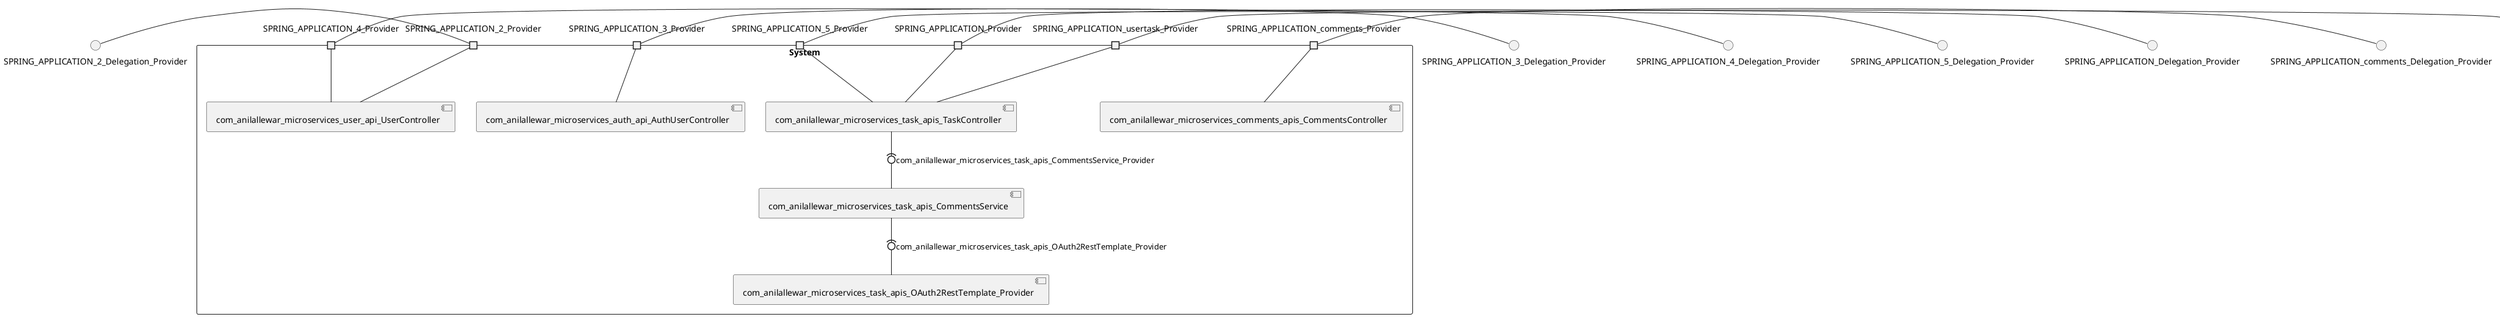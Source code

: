 @startuml
skinparam fixCircleLabelOverlapping true
skinparam componentStyle uml2
() SPRING_APPLICATION_2_Delegation_Provider
() SPRING_APPLICATION_3_Delegation_Provider
() SPRING_APPLICATION_4_Delegation_Provider
() SPRING_APPLICATION_5_Delegation_Provider
() SPRING_APPLICATION_Delegation_Provider
() SPRING_APPLICATION_comments_Delegation_Provider
() SPRING_APPLICATION_usertask_Delegation_Provider
rectangle System {
[com_anilallewar_microservices_auth_api_AuthUserController] [[anilallewar-microservices-basics-spring-boot.repository#_eE4UVM_DEe-vHoL9ofFydg]]
[com_anilallewar_microservices_comments_apis_CommentsController] [[anilallewar-microservices-basics-spring-boot.repository#_eE4UVM_DEe-vHoL9ofFydg]]
[com_anilallewar_microservices_task_apis_CommentsService] [[anilallewar-microservices-basics-spring-boot.repository#_eE4UVM_DEe-vHoL9ofFydg]]
[com_anilallewar_microservices_task_apis_OAuth2RestTemplate_Provider] [[anilallewar-microservices-basics-spring-boot.repository#_eE4UVM_DEe-vHoL9ofFydg]]
[com_anilallewar_microservices_task_apis_TaskController] [[anilallewar-microservices-basics-spring-boot.repository#_eE4UVM_DEe-vHoL9ofFydg]]
[com_anilallewar_microservices_user_api_UserController] [[anilallewar-microservices-basics-spring-boot.repository#_eE4UVM_DEe-vHoL9ofFydg]]
port SPRING_APPLICATION_2_Provider
SPRING_APPLICATION_2_Delegation_Provider - SPRING_APPLICATION_2_Provider
SPRING_APPLICATION_2_Provider - [com_anilallewar_microservices_user_api_UserController]
port SPRING_APPLICATION_3_Provider
SPRING_APPLICATION_3_Delegation_Provider - SPRING_APPLICATION_3_Provider
SPRING_APPLICATION_3_Provider - [com_anilallewar_microservices_auth_api_AuthUserController]
port SPRING_APPLICATION_4_Provider
SPRING_APPLICATION_4_Delegation_Provider - SPRING_APPLICATION_4_Provider
SPRING_APPLICATION_4_Provider - [com_anilallewar_microservices_user_api_UserController]
port SPRING_APPLICATION_5_Provider
SPRING_APPLICATION_5_Delegation_Provider - SPRING_APPLICATION_5_Provider
SPRING_APPLICATION_5_Provider - [com_anilallewar_microservices_task_apis_TaskController]
port SPRING_APPLICATION_Provider
SPRING_APPLICATION_Delegation_Provider - SPRING_APPLICATION_Provider
SPRING_APPLICATION_Provider - [com_anilallewar_microservices_task_apis_TaskController]
port SPRING_APPLICATION_comments_Provider
SPRING_APPLICATION_comments_Delegation_Provider - SPRING_APPLICATION_comments_Provider
SPRING_APPLICATION_comments_Provider - [com_anilallewar_microservices_comments_apis_CommentsController]
port SPRING_APPLICATION_usertask_Provider
SPRING_APPLICATION_usertask_Delegation_Provider - SPRING_APPLICATION_usertask_Provider
SPRING_APPLICATION_usertask_Provider - [com_anilallewar_microservices_task_apis_TaskController]
[com_anilallewar_microservices_task_apis_TaskController] -(0- [com_anilallewar_microservices_task_apis_CommentsService] : com_anilallewar_microservices_task_apis_CommentsService_Provider
[com_anilallewar_microservices_task_apis_CommentsService] -(0- [com_anilallewar_microservices_task_apis_OAuth2RestTemplate_Provider] : com_anilallewar_microservices_task_apis_OAuth2RestTemplate_Provider
}

@enduml
